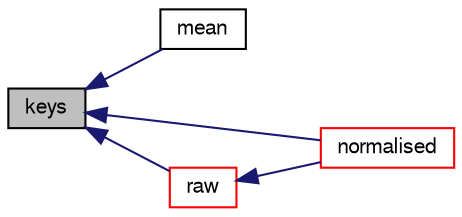 digraph "keys"
{
  bgcolor="transparent";
  edge [fontname="FreeSans",fontsize="10",labelfontname="FreeSans",labelfontsize="10"];
  node [fontname="FreeSans",fontsize="10",shape=record];
  rankdir="LR";
  Node34 [label="keys",height=0.2,width=0.4,color="black", fillcolor="grey75", style="filled", fontcolor="black"];
  Node34 -> Node35 [dir="back",color="midnightblue",fontsize="10",style="solid",fontname="FreeSans"];
  Node35 [label="mean",height=0.2,width=0.4,color="black",URL="$a25886.html#a1839690b575e839e794f6f557b3b27b8"];
  Node34 -> Node36 [dir="back",color="midnightblue",fontsize="10",style="solid",fontname="FreeSans"];
  Node36 [label="normalised",height=0.2,width=0.4,color="red",URL="$a25886.html#afca6f7c7669c2f125c5b4760ed9ee1c2",tooltip="Return the normalised distribution (probability density) "];
  Node34 -> Node40 [dir="back",color="midnightblue",fontsize="10",style="solid",fontname="FreeSans"];
  Node40 [label="raw",height=0.2,width=0.4,color="red",URL="$a25886.html#afb9d1727043dc3092b95717b885d99cc",tooltip="Return the distribution of the total bin weights. "];
  Node40 -> Node36 [dir="back",color="midnightblue",fontsize="10",style="solid",fontname="FreeSans"];
}
